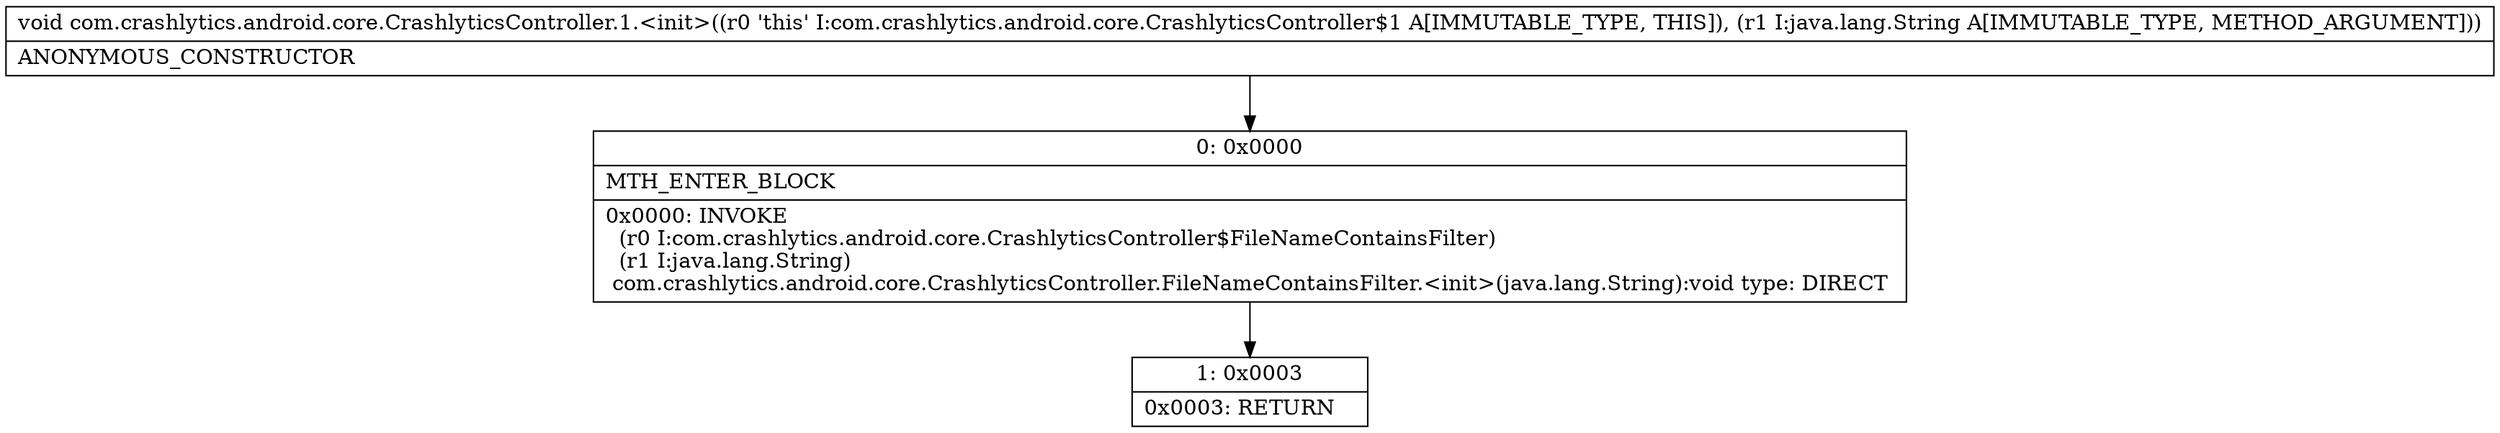 digraph "CFG forcom.crashlytics.android.core.CrashlyticsController.1.\<init\>(Ljava\/lang\/String;)V" {
Node_0 [shape=record,label="{0\:\ 0x0000|MTH_ENTER_BLOCK\l|0x0000: INVOKE  \l  (r0 I:com.crashlytics.android.core.CrashlyticsController$FileNameContainsFilter)\l  (r1 I:java.lang.String)\l com.crashlytics.android.core.CrashlyticsController.FileNameContainsFilter.\<init\>(java.lang.String):void type: DIRECT \l}"];
Node_1 [shape=record,label="{1\:\ 0x0003|0x0003: RETURN   \l}"];
MethodNode[shape=record,label="{void com.crashlytics.android.core.CrashlyticsController.1.\<init\>((r0 'this' I:com.crashlytics.android.core.CrashlyticsController$1 A[IMMUTABLE_TYPE, THIS]), (r1 I:java.lang.String A[IMMUTABLE_TYPE, METHOD_ARGUMENT]))  | ANONYMOUS_CONSTRUCTOR\l}"];
MethodNode -> Node_0;
Node_0 -> Node_1;
}

